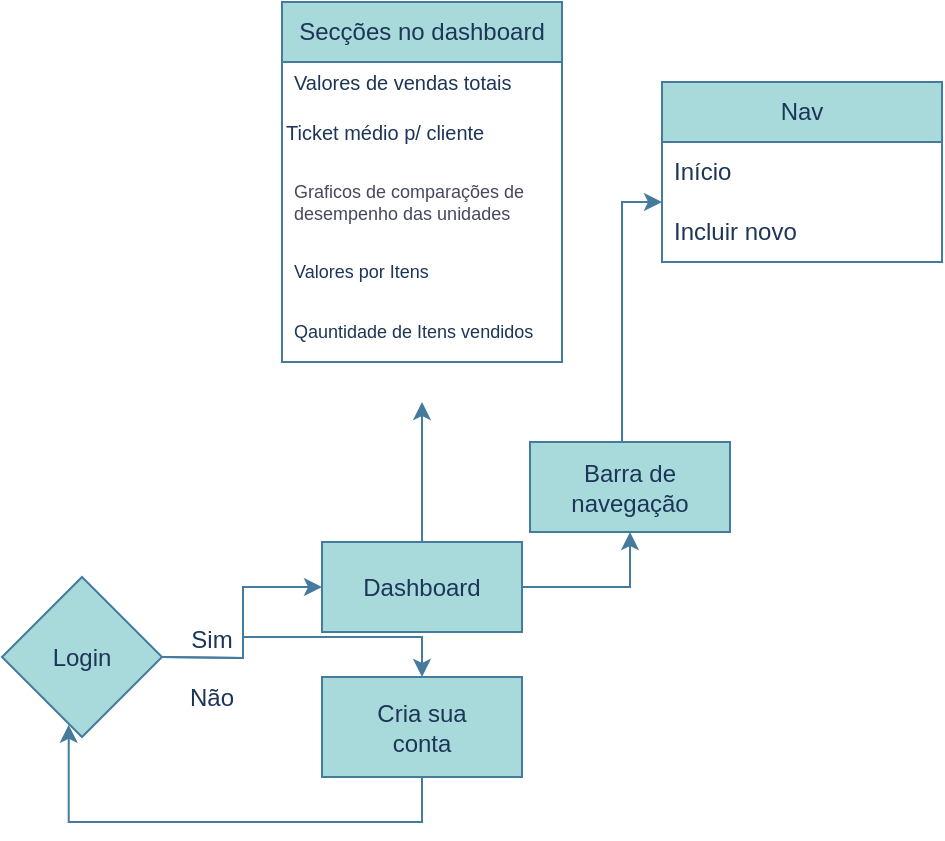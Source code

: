 <mxfile version="24.0.5" type="github">
  <diagram name="Página-1" id="kxDcWC61QleZXX0KRsUM">
    <mxGraphModel dx="1050" dy="522" grid="1" gridSize="10" guides="1" tooltips="1" connect="1" arrows="1" fold="1" page="1" pageScale="1" pageWidth="827" pageHeight="1169" math="0" shadow="0">
      <root>
        <mxCell id="0" />
        <mxCell id="1" parent="0" />
        <mxCell id="QjIkf19uBH3g_PPjfX34-15" value="" style="rounded=0;whiteSpace=wrap;html=1;strokeColor=#457B9D;fillColor=#A8DADC;labelBackgroundColor=none;fontColor=#1D3557;" parent="1" vertex="1">
          <mxGeometry x="260" y="367.5" width="100" height="50" as="geometry" />
        </mxCell>
        <mxCell id="QjIkf19uBH3g_PPjfX34-29" style="edgeStyle=orthogonalEdgeStyle;rounded=0;orthogonalLoop=1;jettySize=auto;html=1;entryX=0;entryY=0.5;entryDx=0;entryDy=0;strokeColor=#457B9D;fontColor=default;fillColor=#A8DADC;labelBackgroundColor=none;" parent="1" target="QjIkf19uBH3g_PPjfX34-9" edge="1">
          <mxGeometry relative="1" as="geometry">
            <mxPoint x="180" y="357.5" as="sourcePoint" />
          </mxGeometry>
        </mxCell>
        <mxCell id="QjIkf19uBH3g_PPjfX34-6" value="" style="rhombus;whiteSpace=wrap;html=1;strokeColor=#457B9D;fontColor=#1D3557;fillColor=#A8DADC;labelBackgroundColor=none;" parent="1" vertex="1">
          <mxGeometry x="100" y="317.5" width="80" height="80" as="geometry" />
        </mxCell>
        <mxCell id="QjIkf19uBH3g_PPjfX34-1" value="Login" style="text;strokeColor=none;align=center;fillColor=none;verticalAlign=middle;whiteSpace=wrap;rounded=0;fontColor=#1D3557;horizontal=1;labelBackgroundColor=none;" parent="1" vertex="1">
          <mxGeometry x="110" y="342.5" width="60" height="30" as="geometry" />
        </mxCell>
        <mxCell id="QjIkf19uBH3g_PPjfX34-32" value="" style="edgeStyle=orthogonalEdgeStyle;rounded=0;orthogonalLoop=1;jettySize=auto;html=1;strokeColor=#457B9D;fontColor=default;fillColor=#A8DADC;labelBackgroundColor=none;" parent="1" source="QjIkf19uBH3g_PPjfX34-9" target="QjIkf19uBH3g_PPjfX34-31" edge="1">
          <mxGeometry relative="1" as="geometry" />
        </mxCell>
        <mxCell id="QjIkf19uBH3g_PPjfX34-9" value="" style="whiteSpace=wrap;html=1;fillColor=#A8DADC;strokeColor=#457B9D;labelBackgroundColor=none;fontColor=#1D3557;" parent="1" vertex="1">
          <mxGeometry x="260" y="300" width="100" height="45" as="geometry" />
        </mxCell>
        <mxCell id="QjIkf19uBH3g_PPjfX34-11" value="Dashboard" style="text;strokeColor=none;align=center;fillColor=none;html=1;verticalAlign=middle;whiteSpace=wrap;rounded=0;fontColor=#1D3557;labelBackgroundColor=none;" parent="1" vertex="1">
          <mxGeometry x="280" y="307.5" width="60" height="30" as="geometry" />
        </mxCell>
        <mxCell id="QjIkf19uBH3g_PPjfX34-21" value="Cria sua conta" style="text;align=center;html=1;verticalAlign=middle;whiteSpace=wrap;rounded=0;labelBackgroundColor=none;fontColor=#1D3557;" parent="1" vertex="1">
          <mxGeometry x="280" y="377.5" width="60" height="30" as="geometry" />
        </mxCell>
        <mxCell id="QjIkf19uBH3g_PPjfX34-22" value="Sim" style="text;strokeColor=none;align=center;fillColor=none;html=1;verticalAlign=middle;whiteSpace=wrap;rounded=0;fontColor=#1D3557;labelBackgroundColor=none;" parent="1" vertex="1">
          <mxGeometry x="190" y="347.5" width="30" height="2.5" as="geometry" />
        </mxCell>
        <mxCell id="QjIkf19uBH3g_PPjfX34-24" value="Não" style="text;strokeColor=none;align=center;fillColor=none;html=1;verticalAlign=middle;whiteSpace=wrap;rounded=0;fontColor=#1D3557;labelBackgroundColor=none;" parent="1" vertex="1">
          <mxGeometry x="190" y="367.5" width="30" height="20" as="geometry" />
        </mxCell>
        <mxCell id="QjIkf19uBH3g_PPjfX34-30" value="" style="edgeStyle=orthogonalEdgeStyle;rounded=0;orthogonalLoop=1;jettySize=auto;html=1;strokeColor=#457B9D;fontColor=default;fillColor=#A8DADC;labelBackgroundColor=none;" parent="1" target="QjIkf19uBH3g_PPjfX34-15" edge="1">
          <mxGeometry relative="1" as="geometry">
            <mxPoint x="180" y="357.5" as="sourcePoint" />
            <mxPoint x="280" y="392.5" as="targetPoint" />
          </mxGeometry>
        </mxCell>
        <mxCell id="QjIkf19uBH3g_PPjfX34-54" style="edgeStyle=orthogonalEdgeStyle;rounded=0;orthogonalLoop=1;jettySize=auto;html=1;strokeColor=#457B9D;fontColor=#1D3557;fillColor=#A8DADC;" parent="1" source="QjIkf19uBH3g_PPjfX34-31" target="QjIkf19uBH3g_PPjfX34-55" edge="1">
          <mxGeometry relative="1" as="geometry">
            <mxPoint x="430" y="130" as="targetPoint" />
            <Array as="points">
              <mxPoint x="410" y="130" />
            </Array>
          </mxGeometry>
        </mxCell>
        <mxCell id="QjIkf19uBH3g_PPjfX34-31" value="" style="whiteSpace=wrap;html=1;fillColor=#A8DADC;strokeColor=#457B9D;labelBackgroundColor=none;fontColor=#1D3557;" parent="1" vertex="1">
          <mxGeometry x="364" y="250" width="100" height="45" as="geometry" />
        </mxCell>
        <mxCell id="QjIkf19uBH3g_PPjfX34-36" style="edgeStyle=elbowEdgeStyle;rounded=0;orthogonalLoop=1;jettySize=auto;html=1;strokeColor=#457B9D;fontColor=default;fillColor=#A8DADC;labelBackgroundColor=none;entryX=0.417;entryY=0.924;entryDx=0;entryDy=0;entryPerimeter=0;" parent="1" source="QjIkf19uBH3g_PPjfX34-15" target="QjIkf19uBH3g_PPjfX34-6" edge="1">
          <mxGeometry relative="1" as="geometry">
            <mxPoint x="140" y="440" as="targetPoint" />
            <Array as="points">
              <mxPoint x="220" y="440" />
            </Array>
          </mxGeometry>
        </mxCell>
        <mxCell id="QjIkf19uBH3g_PPjfX34-38" value="Secções no dashboard" style="swimlane;fontStyle=0;childLayout=stackLayout;horizontal=1;startSize=30;horizontalStack=0;resizeParent=1;resizeParentMax=0;resizeLast=0;collapsible=1;marginBottom=0;whiteSpace=wrap;html=1;strokeColor=#457B9D;fontColor=#1D3557;fillColor=#A8DADC;labelBackgroundColor=none;" parent="1" vertex="1">
          <mxGeometry x="240" y="30" width="140" height="180" as="geometry">
            <mxRectangle x="240" y="80" width="160" height="30" as="alternateBounds" />
          </mxGeometry>
        </mxCell>
        <mxCell id="QjIkf19uBH3g_PPjfX34-41" value="&lt;font style=&quot;font-size: 10px;&quot;&gt;Valores de vendas totais&lt;/font&gt;" style="text;strokeColor=none;fillColor=none;align=left;verticalAlign=middle;spacingLeft=4;spacingRight=4;overflow=hidden;points=[[0,0.5],[1,0.5]];portConstraint=eastwest;rotatable=0;whiteSpace=wrap;html=1;fontColor=#1D3557;fontSize=10;labelBackgroundColor=none;" parent="QjIkf19uBH3g_PPjfX34-38" vertex="1">
          <mxGeometry y="30" width="140" height="20" as="geometry" />
        </mxCell>
        <mxCell id="QjIkf19uBH3g_PPjfX34-47" value="Ticket médio p/ cliente" style="text;strokeColor=none;align=left;fillColor=none;html=1;verticalAlign=middle;whiteSpace=wrap;rounded=0;fontColor=#1D3557;fontSize=10;labelBackgroundColor=none;" parent="QjIkf19uBH3g_PPjfX34-38" vertex="1">
          <mxGeometry y="50" width="140" height="30" as="geometry" />
        </mxCell>
        <mxCell id="QjIkf19uBH3g_PPjfX34-51" value="Graficos de comparações de desempenho das unidades&amp;nbsp;" style="text;strokeColor=none;fillColor=none;align=left;verticalAlign=middle;spacingLeft=4;spacingRight=4;overflow=hidden;points=[[0,0.5],[1,0.5]];portConstraint=eastwest;rotatable=0;whiteSpace=wrap;html=1;fontColor=#46495D;fontSize=9;" parent="QjIkf19uBH3g_PPjfX34-38" vertex="1">
          <mxGeometry y="80" width="140" height="40" as="geometry" />
        </mxCell>
        <mxCell id="QjIkf19uBH3g_PPjfX34-39" value="Valores por Itens" style="text;strokeColor=none;fillColor=none;align=left;verticalAlign=middle;spacingLeft=4;spacingRight=4;overflow=hidden;points=[[0,0.5],[1,0.5]];portConstraint=eastwest;rotatable=0;whiteSpace=wrap;html=1;fontColor=#1D3557;fontSize=9;labelBackgroundColor=none;" parent="QjIkf19uBH3g_PPjfX34-38" vertex="1">
          <mxGeometry y="120" width="140" height="30" as="geometry" />
        </mxCell>
        <mxCell id="QjIkf19uBH3g_PPjfX34-59" value="Qauntidade de Itens vendidos" style="text;strokeColor=none;fillColor=none;align=left;verticalAlign=middle;spacingLeft=4;spacingRight=4;overflow=hidden;points=[[0,0.5],[1,0.5]];portConstraint=eastwest;rotatable=0;whiteSpace=wrap;html=1;fontColor=#1D3557;fontSize=9;labelBackgroundColor=none;" parent="QjIkf19uBH3g_PPjfX34-38" vertex="1">
          <mxGeometry y="150" width="140" height="30" as="geometry" />
        </mxCell>
        <mxCell id="QjIkf19uBH3g_PPjfX34-46" value="" style="edgeStyle=none;rounded=0;orthogonalLoop=1;jettySize=auto;html=1;strokeColor=#457B9D;fontColor=default;fillColor=#A8DADC;exitX=0.5;exitY=0;exitDx=0;exitDy=0;labelBackgroundColor=none;" parent="1" source="QjIkf19uBH3g_PPjfX34-9" edge="1">
          <mxGeometry relative="1" as="geometry">
            <mxPoint x="310" y="300" as="sourcePoint" />
            <mxPoint x="310" y="230" as="targetPoint" />
          </mxGeometry>
        </mxCell>
        <mxCell id="QjIkf19uBH3g_PPjfX34-52" value="Barra de navegação" style="text;strokeColor=none;align=center;fillColor=none;html=1;verticalAlign=middle;whiteSpace=wrap;rounded=0;fontColor=#1D3557;" parent="1" vertex="1">
          <mxGeometry x="384" y="257.5" width="60" height="30" as="geometry" />
        </mxCell>
        <mxCell id="QjIkf19uBH3g_PPjfX34-55" value="Nav" style="swimlane;fontStyle=0;childLayout=stackLayout;horizontal=1;startSize=30;horizontalStack=0;resizeParent=1;resizeParentMax=0;resizeLast=0;collapsible=1;marginBottom=0;whiteSpace=wrap;html=1;strokeColor=#457B9D;fontColor=#1D3557;fillColor=#A8DADC;" parent="1" vertex="1">
          <mxGeometry x="430" y="70" width="140" height="90" as="geometry" />
        </mxCell>
        <mxCell id="QjIkf19uBH3g_PPjfX34-56" value="Início" style="text;strokeColor=none;fillColor=none;align=left;verticalAlign=middle;spacingLeft=4;spacingRight=4;overflow=hidden;points=[[0,0.5],[1,0.5]];portConstraint=eastwest;rotatable=0;whiteSpace=wrap;html=1;fontColor=#1D3557;" parent="QjIkf19uBH3g_PPjfX34-55" vertex="1">
          <mxGeometry y="30" width="140" height="30" as="geometry" />
        </mxCell>
        <mxCell id="QjIkf19uBH3g_PPjfX34-57" value="Incluir novo" style="text;strokeColor=none;fillColor=none;align=left;verticalAlign=middle;spacingLeft=4;spacingRight=4;overflow=hidden;points=[[0,0.5],[1,0.5]];portConstraint=eastwest;rotatable=0;whiteSpace=wrap;html=1;fontColor=#1D3557;" parent="QjIkf19uBH3g_PPjfX34-55" vertex="1">
          <mxGeometry y="60" width="140" height="30" as="geometry" />
        </mxCell>
      </root>
    </mxGraphModel>
  </diagram>
</mxfile>
